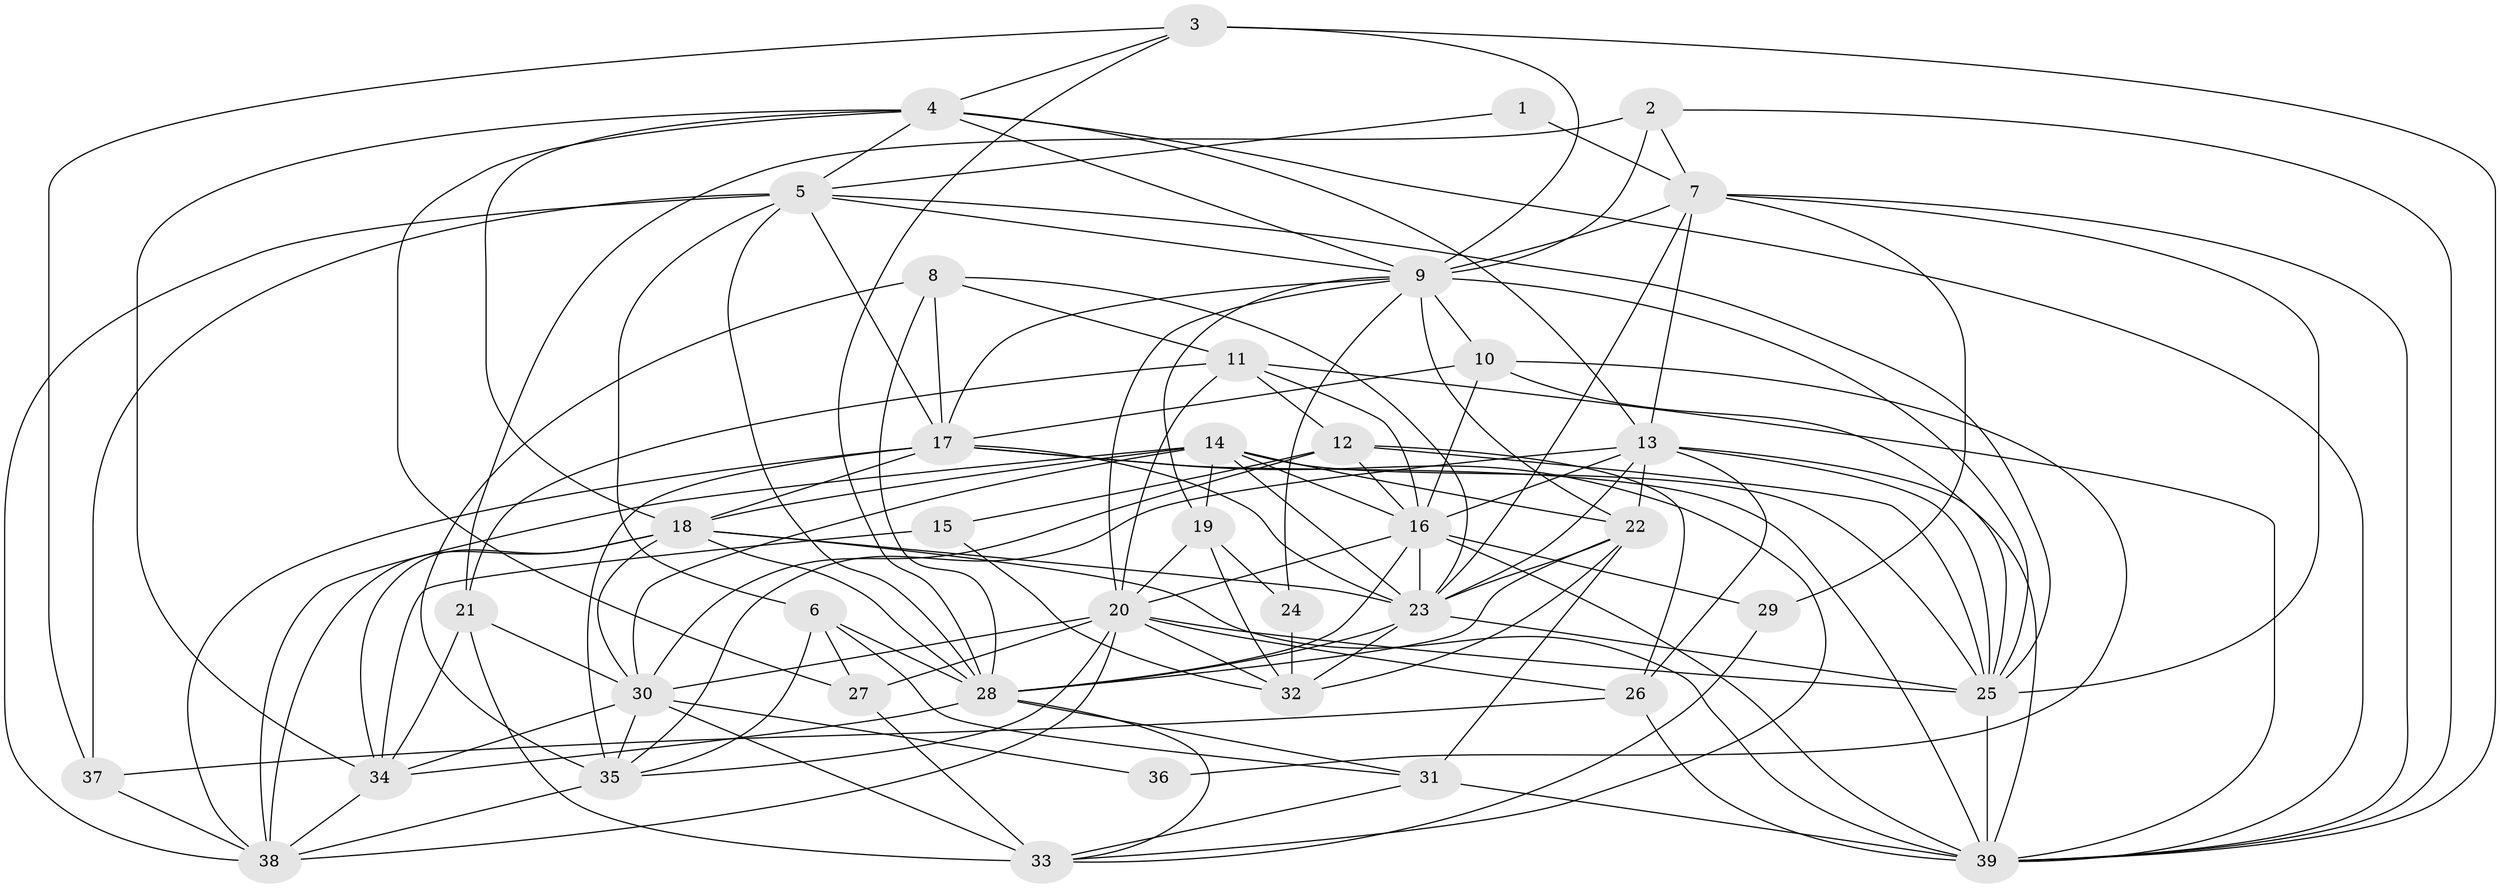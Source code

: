 // original degree distribution, {6: 0.07317073170731707, 3: 0.2682926829268293, 5: 0.17886178861788618, 8: 0.024390243902439025, 4: 0.2764227642276423, 2: 0.13821138211382114, 7: 0.04065040650406504}
// Generated by graph-tools (version 1.1) at 2025/37/03/04/25 23:37:04]
// undirected, 39 vertices, 133 edges
graph export_dot {
  node [color=gray90,style=filled];
  1;
  2;
  3;
  4;
  5;
  6;
  7;
  8;
  9;
  10;
  11;
  12;
  13;
  14;
  15;
  16;
  17;
  18;
  19;
  20;
  21;
  22;
  23;
  24;
  25;
  26;
  27;
  28;
  29;
  30;
  31;
  32;
  33;
  34;
  35;
  36;
  37;
  38;
  39;
  1 -- 5 [weight=1.0];
  1 -- 7 [weight=1.0];
  2 -- 7 [weight=1.0];
  2 -- 9 [weight=2.0];
  2 -- 21 [weight=1.0];
  2 -- 39 [weight=1.0];
  3 -- 4 [weight=1.0];
  3 -- 9 [weight=1.0];
  3 -- 28 [weight=1.0];
  3 -- 37 [weight=2.0];
  3 -- 39 [weight=1.0];
  4 -- 5 [weight=1.0];
  4 -- 9 [weight=1.0];
  4 -- 13 [weight=2.0];
  4 -- 18 [weight=1.0];
  4 -- 27 [weight=1.0];
  4 -- 34 [weight=2.0];
  4 -- 39 [weight=1.0];
  5 -- 6 [weight=1.0];
  5 -- 9 [weight=1.0];
  5 -- 17 [weight=2.0];
  5 -- 25 [weight=1.0];
  5 -- 28 [weight=1.0];
  5 -- 37 [weight=2.0];
  5 -- 38 [weight=1.0];
  6 -- 27 [weight=1.0];
  6 -- 28 [weight=1.0];
  6 -- 31 [weight=1.0];
  6 -- 35 [weight=1.0];
  7 -- 9 [weight=2.0];
  7 -- 13 [weight=1.0];
  7 -- 23 [weight=1.0];
  7 -- 25 [weight=1.0];
  7 -- 29 [weight=1.0];
  7 -- 39 [weight=1.0];
  8 -- 11 [weight=1.0];
  8 -- 17 [weight=2.0];
  8 -- 23 [weight=1.0];
  8 -- 28 [weight=1.0];
  8 -- 35 [weight=2.0];
  9 -- 10 [weight=1.0];
  9 -- 17 [weight=1.0];
  9 -- 19 [weight=1.0];
  9 -- 20 [weight=2.0];
  9 -- 22 [weight=1.0];
  9 -- 24 [weight=1.0];
  9 -- 25 [weight=1.0];
  10 -- 16 [weight=2.0];
  10 -- 17 [weight=1.0];
  10 -- 25 [weight=1.0];
  10 -- 36 [weight=1.0];
  11 -- 12 [weight=1.0];
  11 -- 16 [weight=1.0];
  11 -- 20 [weight=1.0];
  11 -- 21 [weight=1.0];
  11 -- 39 [weight=1.0];
  12 -- 15 [weight=2.0];
  12 -- 16 [weight=1.0];
  12 -- 25 [weight=1.0];
  12 -- 26 [weight=1.0];
  12 -- 30 [weight=1.0];
  13 -- 16 [weight=1.0];
  13 -- 22 [weight=1.0];
  13 -- 23 [weight=1.0];
  13 -- 25 [weight=1.0];
  13 -- 26 [weight=1.0];
  13 -- 35 [weight=1.0];
  13 -- 39 [weight=1.0];
  14 -- 16 [weight=2.0];
  14 -- 18 [weight=1.0];
  14 -- 19 [weight=2.0];
  14 -- 22 [weight=1.0];
  14 -- 23 [weight=1.0];
  14 -- 25 [weight=1.0];
  14 -- 30 [weight=1.0];
  14 -- 38 [weight=1.0];
  15 -- 32 [weight=1.0];
  15 -- 34 [weight=1.0];
  16 -- 20 [weight=1.0];
  16 -- 23 [weight=1.0];
  16 -- 28 [weight=1.0];
  16 -- 29 [weight=3.0];
  16 -- 39 [weight=1.0];
  17 -- 18 [weight=1.0];
  17 -- 23 [weight=1.0];
  17 -- 33 [weight=1.0];
  17 -- 35 [weight=1.0];
  17 -- 38 [weight=1.0];
  17 -- 39 [weight=2.0];
  18 -- 23 [weight=1.0];
  18 -- 28 [weight=2.0];
  18 -- 30 [weight=2.0];
  18 -- 34 [weight=1.0];
  18 -- 38 [weight=2.0];
  18 -- 39 [weight=1.0];
  19 -- 20 [weight=1.0];
  19 -- 24 [weight=1.0];
  19 -- 32 [weight=1.0];
  20 -- 25 [weight=1.0];
  20 -- 26 [weight=1.0];
  20 -- 27 [weight=1.0];
  20 -- 30 [weight=1.0];
  20 -- 32 [weight=1.0];
  20 -- 35 [weight=1.0];
  20 -- 38 [weight=2.0];
  21 -- 30 [weight=1.0];
  21 -- 33 [weight=2.0];
  21 -- 34 [weight=1.0];
  22 -- 23 [weight=1.0];
  22 -- 28 [weight=1.0];
  22 -- 31 [weight=2.0];
  22 -- 32 [weight=1.0];
  23 -- 25 [weight=2.0];
  23 -- 28 [weight=1.0];
  23 -- 32 [weight=2.0];
  24 -- 32 [weight=1.0];
  25 -- 39 [weight=1.0];
  26 -- 37 [weight=1.0];
  26 -- 39 [weight=1.0];
  27 -- 33 [weight=1.0];
  28 -- 31 [weight=1.0];
  28 -- 33 [weight=1.0];
  28 -- 34 [weight=1.0];
  29 -- 33 [weight=1.0];
  30 -- 33 [weight=1.0];
  30 -- 34 [weight=1.0];
  30 -- 35 [weight=1.0];
  30 -- 36 [weight=1.0];
  31 -- 33 [weight=1.0];
  31 -- 39 [weight=1.0];
  34 -- 38 [weight=1.0];
  35 -- 38 [weight=1.0];
  37 -- 38 [weight=1.0];
}
